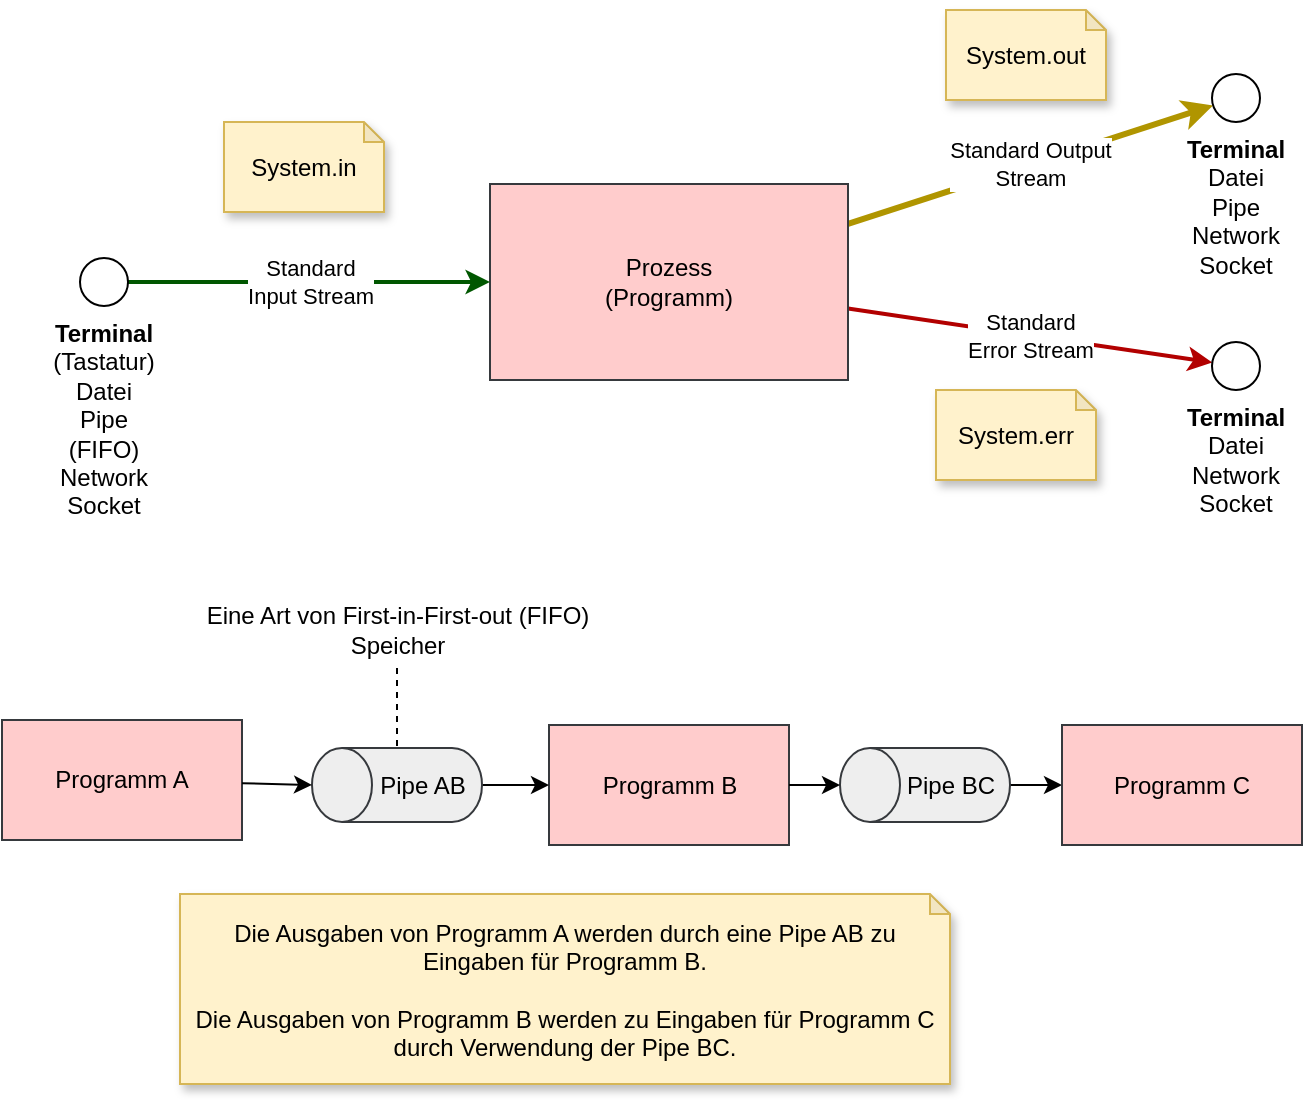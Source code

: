 <mxfile version="22.0.3" type="device">
  <diagram name="Seite-1" id="RcR5B6cEg4AC5OBTaQUO">
    <mxGraphModel dx="757" dy="571" grid="0" gridSize="10" guides="1" tooltips="1" connect="1" arrows="1" fold="1" page="1" pageScale="1" pageWidth="1169" pageHeight="827" math="0" shadow="0">
      <root>
        <mxCell id="0" />
        <mxCell id="1" parent="0" />
        <mxCell id="ynwM-euut3S71Wh78LbJ-5" value="Standard Output&lt;br&gt;Stream" style="rounded=0;orthogonalLoop=1;jettySize=auto;html=1;fillColor=#e3c800;strokeColor=#B09500;strokeWidth=3;" edge="1" parent="1" source="ynwM-euut3S71Wh78LbJ-1" target="ynwM-euut3S71Wh78LbJ-4">
          <mxGeometry relative="1" as="geometry" />
        </mxCell>
        <mxCell id="ynwM-euut3S71Wh78LbJ-7" value="Standard&lt;br&gt;Error Stream" style="rounded=0;orthogonalLoop=1;jettySize=auto;html=1;fillColor=#e51400;strokeColor=#B20000;strokeWidth=2;" edge="1" parent="1" source="ynwM-euut3S71Wh78LbJ-1" target="ynwM-euut3S71Wh78LbJ-6">
          <mxGeometry relative="1" as="geometry" />
        </mxCell>
        <mxCell id="ynwM-euut3S71Wh78LbJ-1" value="Prozess&lt;br&gt;(Programm)" style="rounded=0;whiteSpace=wrap;html=1;fillColor=#ffcccc;strokeColor=#36393d;" vertex="1" parent="1">
          <mxGeometry x="456" y="207" width="179" height="98" as="geometry" />
        </mxCell>
        <mxCell id="ynwM-euut3S71Wh78LbJ-3" value="Standard&lt;br&gt;Input Stream" style="edgeStyle=orthogonalEdgeStyle;rounded=0;orthogonalLoop=1;jettySize=auto;html=1;strokeWidth=2;fillColor=#008a00;strokeColor=#005700;" edge="1" parent="1" source="ynwM-euut3S71Wh78LbJ-2" target="ynwM-euut3S71Wh78LbJ-1">
          <mxGeometry relative="1" as="geometry" />
        </mxCell>
        <mxCell id="ynwM-euut3S71Wh78LbJ-2" value="&lt;b&gt;Terminal &lt;/b&gt;(Tastatur)&lt;br&gt;Datei&lt;br&gt;Pipe (FIFO)&lt;br&gt;Network Socket" style="ellipse;whiteSpace=wrap;html=1;aspect=fixed;labelPosition=center;verticalLabelPosition=bottom;align=center;verticalAlign=top;" vertex="1" parent="1">
          <mxGeometry x="251" y="244" width="24" height="24" as="geometry" />
        </mxCell>
        <mxCell id="ynwM-euut3S71Wh78LbJ-4" value="&lt;b&gt;Terminal&lt;/b&gt;&lt;br&gt;Datei&lt;br&gt;Pipe&lt;br&gt;Network Socket" style="ellipse;whiteSpace=wrap;html=1;aspect=fixed;labelPosition=center;verticalLabelPosition=bottom;align=center;verticalAlign=top;" vertex="1" parent="1">
          <mxGeometry x="817" y="152" width="24" height="24" as="geometry" />
        </mxCell>
        <mxCell id="ynwM-euut3S71Wh78LbJ-6" value="&lt;b&gt;Terminal&lt;/b&gt;&lt;br&gt;Datei&lt;br&gt;Network Socket" style="ellipse;whiteSpace=wrap;html=1;aspect=fixed;labelPosition=center;verticalLabelPosition=bottom;align=center;verticalAlign=top;" vertex="1" parent="1">
          <mxGeometry x="817" y="286" width="24" height="24" as="geometry" />
        </mxCell>
        <mxCell id="ynwM-euut3S71Wh78LbJ-9" value="System.out" style="shape=note;whiteSpace=wrap;html=1;backgroundOutline=1;darkOpacity=0.05;size=10;shadow=1;fillColor=#fff2cc;strokeColor=#d6b656;" vertex="1" parent="1">
          <mxGeometry x="684" y="120" width="80" height="45" as="geometry" />
        </mxCell>
        <mxCell id="ynwM-euut3S71Wh78LbJ-10" value="System.err" style="shape=note;whiteSpace=wrap;html=1;backgroundOutline=1;darkOpacity=0.05;size=10;shadow=1;fillColor=#fff2cc;strokeColor=#d6b656;" vertex="1" parent="1">
          <mxGeometry x="679" y="310" width="80" height="45" as="geometry" />
        </mxCell>
        <mxCell id="ynwM-euut3S71Wh78LbJ-11" value="System.in" style="shape=note;whiteSpace=wrap;html=1;backgroundOutline=1;darkOpacity=0.05;size=10;shadow=1;fillColor=#fff2cc;strokeColor=#d6b656;" vertex="1" parent="1">
          <mxGeometry x="323" y="176" width="80" height="45" as="geometry" />
        </mxCell>
        <mxCell id="ynwM-euut3S71Wh78LbJ-12" value="Programm A" style="rounded=0;whiteSpace=wrap;html=1;fillColor=#ffcccc;strokeColor=#36393d;" vertex="1" parent="1">
          <mxGeometry x="212" y="475" width="120" height="60" as="geometry" />
        </mxCell>
        <mxCell id="ynwM-euut3S71Wh78LbJ-13" value="Programm B" style="rounded=0;whiteSpace=wrap;html=1;fillColor=#ffcccc;strokeColor=#36393d;" vertex="1" parent="1">
          <mxGeometry x="485.5" y="477.5" width="120" height="60" as="geometry" />
        </mxCell>
        <mxCell id="ynwM-euut3S71Wh78LbJ-16" style="edgeStyle=orthogonalEdgeStyle;rounded=0;orthogonalLoop=1;jettySize=auto;html=1;" edge="1" parent="1" source="ynwM-euut3S71Wh78LbJ-14" target="ynwM-euut3S71Wh78LbJ-13">
          <mxGeometry relative="1" as="geometry" />
        </mxCell>
        <mxCell id="ynwM-euut3S71Wh78LbJ-14" value="Pipe AB" style="shape=cylinder3;whiteSpace=wrap;html=1;boundedLbl=1;backgroundOutline=1;size=15;direction=north;fillColor=#eeeeee;strokeColor=#36393d;" vertex="1" parent="1">
          <mxGeometry x="367" y="489" width="85" height="37" as="geometry" />
        </mxCell>
        <mxCell id="ynwM-euut3S71Wh78LbJ-15" style="rounded=0;orthogonalLoop=1;jettySize=auto;html=1;entryX=0.5;entryY=0;entryDx=0;entryDy=0;entryPerimeter=0;" edge="1" parent="1" source="ynwM-euut3S71Wh78LbJ-12" target="ynwM-euut3S71Wh78LbJ-14">
          <mxGeometry relative="1" as="geometry" />
        </mxCell>
        <mxCell id="ynwM-euut3S71Wh78LbJ-20" style="edgeStyle=orthogonalEdgeStyle;rounded=0;orthogonalLoop=1;jettySize=auto;html=1;" edge="1" parent="1" source="ynwM-euut3S71Wh78LbJ-17" target="ynwM-euut3S71Wh78LbJ-19">
          <mxGeometry relative="1" as="geometry" />
        </mxCell>
        <mxCell id="ynwM-euut3S71Wh78LbJ-17" value="Pipe BC" style="shape=cylinder3;whiteSpace=wrap;html=1;boundedLbl=1;backgroundOutline=1;size=15;direction=north;fillColor=#eeeeee;strokeColor=#36393d;" vertex="1" parent="1">
          <mxGeometry x="631" y="489" width="85" height="37" as="geometry" />
        </mxCell>
        <mxCell id="ynwM-euut3S71Wh78LbJ-18" style="edgeStyle=orthogonalEdgeStyle;rounded=0;orthogonalLoop=1;jettySize=auto;html=1;entryX=0.5;entryY=0;entryDx=0;entryDy=0;entryPerimeter=0;" edge="1" parent="1" source="ynwM-euut3S71Wh78LbJ-13" target="ynwM-euut3S71Wh78LbJ-17">
          <mxGeometry relative="1" as="geometry" />
        </mxCell>
        <mxCell id="ynwM-euut3S71Wh78LbJ-19" value="Programm C" style="rounded=0;whiteSpace=wrap;html=1;fillColor=#ffcccc;strokeColor=#36393d;" vertex="1" parent="1">
          <mxGeometry x="742" y="477.5" width="120" height="60" as="geometry" />
        </mxCell>
        <mxCell id="ynwM-euut3S71Wh78LbJ-22" value="Die Ausgaben von Programm A werden durch eine Pipe AB zu Eingaben für Programm B.&lt;br&gt;&lt;br&gt;Die Ausgaben von Programm B werden zu Eingaben für Programm C durch Verwendung der Pipe BC." style="shape=note;whiteSpace=wrap;html=1;backgroundOutline=1;darkOpacity=0.05;size=10;shadow=1;fillColor=#fff2cc;strokeColor=#d6b656;" vertex="1" parent="1">
          <mxGeometry x="301" y="562" width="385" height="95" as="geometry" />
        </mxCell>
        <mxCell id="ynwM-euut3S71Wh78LbJ-24" style="edgeStyle=orthogonalEdgeStyle;rounded=0;orthogonalLoop=1;jettySize=auto;html=1;dashed=1;endArrow=none;endFill=0;" edge="1" parent="1" source="ynwM-euut3S71Wh78LbJ-23" target="ynwM-euut3S71Wh78LbJ-14">
          <mxGeometry relative="1" as="geometry" />
        </mxCell>
        <mxCell id="ynwM-euut3S71Wh78LbJ-23" value="Eine Art von First-in-First-out (FIFO) Speicher" style="text;html=1;strokeColor=none;fillColor=none;align=center;verticalAlign=middle;whiteSpace=wrap;rounded=0;" vertex="1" parent="1">
          <mxGeometry x="312.5" y="411" width="194" height="38" as="geometry" />
        </mxCell>
      </root>
    </mxGraphModel>
  </diagram>
</mxfile>

